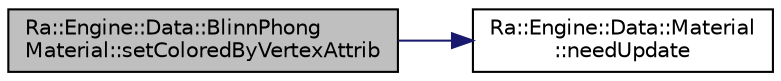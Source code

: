 digraph "Ra::Engine::Data::BlinnPhongMaterial::setColoredByVertexAttrib"
{
 // INTERACTIVE_SVG=YES
 // LATEX_PDF_SIZE
  edge [fontname="Helvetica",fontsize="10",labelfontname="Helvetica",labelfontsize="10"];
  node [fontname="Helvetica",fontsize="10",shape=record];
  rankdir="LR";
  Node1 [label="Ra::Engine::Data::BlinnPhong\lMaterial::setColoredByVertexAttrib",height=0.2,width=0.4,color="black", fillcolor="grey75", style="filled", fontcolor="black",tooltip="Makes the Material take its base color from the VERTEX_COLOR attribute of the rendered geometry."];
  Node1 -> Node2 [color="midnightblue",fontsize="10",style="solid",fontname="Helvetica"];
  Node2 [label="Ra::Engine::Data::Material\l::needUpdate",height=0.2,width=0.4,color="black", fillcolor="white", style="filled",URL="$classRa_1_1Engine_1_1Data_1_1Material.html#ac6eabe9ce20163cab8bec7a51f6e75a5",tooltip=" "];
}
